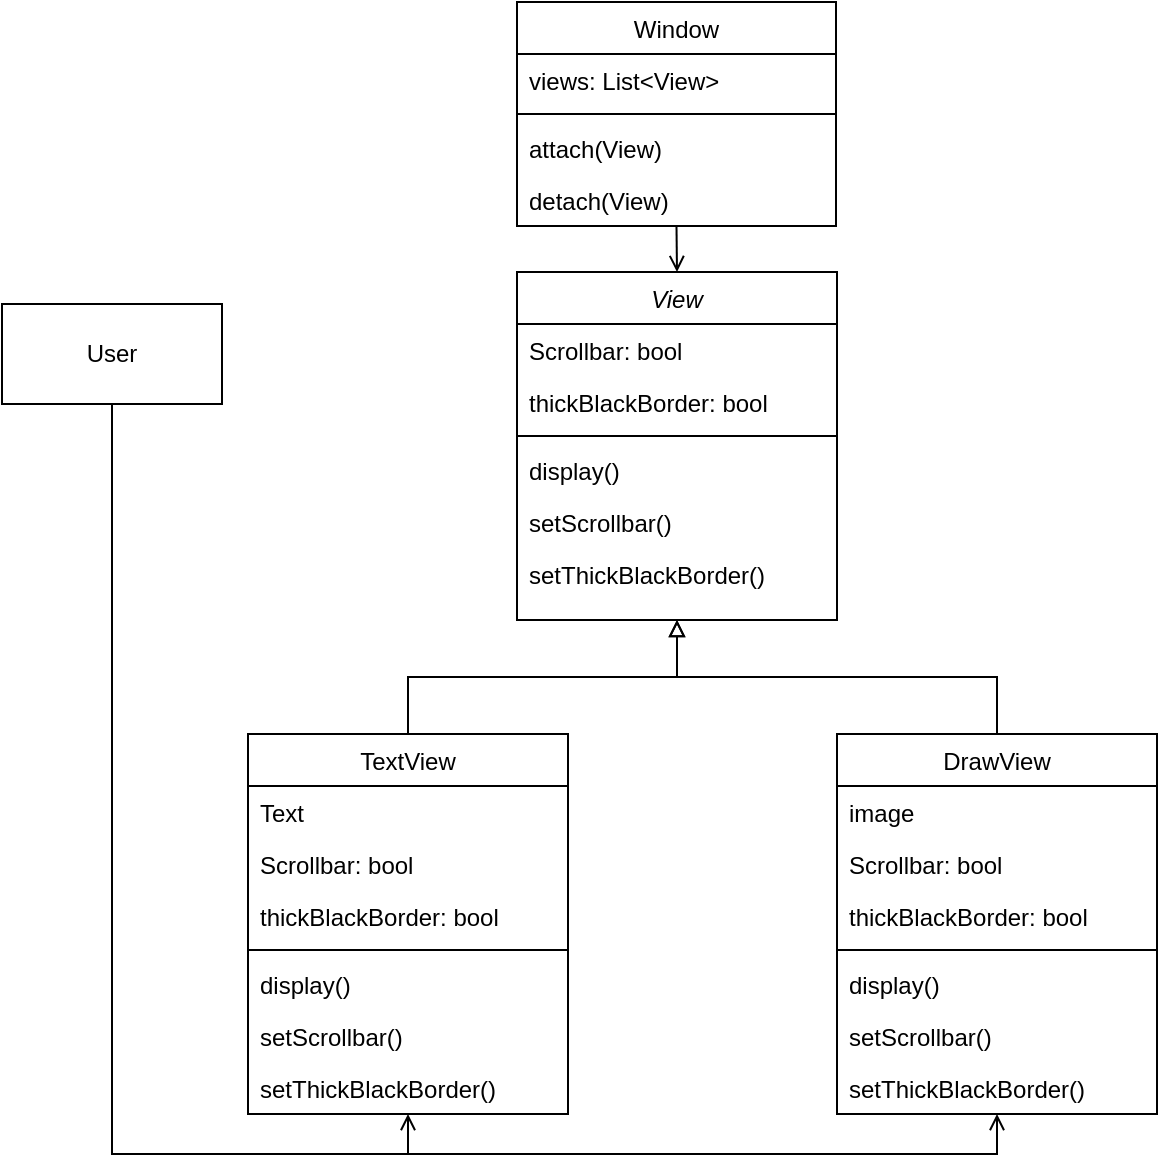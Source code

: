 <mxfile version="21.2.3" type="github">
  <diagram id="C5RBs43oDa-KdzZeNtuy" name="Page-1">
    <mxGraphModel dx="734" dy="582" grid="0" gridSize="10" guides="1" tooltips="1" connect="1" arrows="1" fold="1" page="1" pageScale="1" pageWidth="827" pageHeight="1169" math="0" shadow="0">
      <root>
        <mxCell id="WIyWlLk6GJQsqaUBKTNV-0" />
        <mxCell id="WIyWlLk6GJQsqaUBKTNV-1" parent="WIyWlLk6GJQsqaUBKTNV-0" />
        <mxCell id="Nr7kIT6_98lTkHRtGs4z-55" style="edgeStyle=orthogonalEdgeStyle;rounded=0;orthogonalLoop=1;jettySize=auto;html=1;exitX=0.5;exitY=0;exitDx=0;exitDy=0;entryX=0.5;entryY=1;entryDx=0;entryDy=0;endArrow=block;endFill=0;" edge="1" parent="WIyWlLk6GJQsqaUBKTNV-1" source="zkfFHV4jXpPFQw0GAbJ--0" target="Nr7kIT6_98lTkHRtGs4z-47">
          <mxGeometry relative="1" as="geometry" />
        </mxCell>
        <mxCell id="zkfFHV4jXpPFQw0GAbJ--0" value="TextView" style="swimlane;fontStyle=0;align=center;verticalAlign=top;childLayout=stackLayout;horizontal=1;startSize=26;horizontalStack=0;resizeParent=1;resizeLast=0;collapsible=1;marginBottom=0;rounded=0;shadow=0;strokeWidth=1;" parent="WIyWlLk6GJQsqaUBKTNV-1" vertex="1">
          <mxGeometry x="146" y="459" width="160" height="190" as="geometry">
            <mxRectangle x="146" y="459" width="160" height="26" as="alternateBounds" />
          </mxGeometry>
        </mxCell>
        <mxCell id="zkfFHV4jXpPFQw0GAbJ--1" value="Text" style="text;align=left;verticalAlign=top;spacingLeft=4;spacingRight=4;overflow=hidden;rotatable=0;points=[[0,0.5],[1,0.5]];portConstraint=eastwest;" parent="zkfFHV4jXpPFQw0GAbJ--0" vertex="1">
          <mxGeometry y="26" width="160" height="26" as="geometry" />
        </mxCell>
        <mxCell id="Nr7kIT6_98lTkHRtGs4z-10" value="Scrollbar: bool" style="text;align=left;verticalAlign=top;spacingLeft=4;spacingRight=4;overflow=hidden;rotatable=0;points=[[0,0.5],[1,0.5]];portConstraint=eastwest;" vertex="1" parent="zkfFHV4jXpPFQw0GAbJ--0">
          <mxGeometry y="52" width="160" height="26" as="geometry" />
        </mxCell>
        <mxCell id="Nr7kIT6_98lTkHRtGs4z-12" value="thickBlackBorder: bool" style="text;align=left;verticalAlign=top;spacingLeft=4;spacingRight=4;overflow=hidden;rotatable=0;points=[[0,0.5],[1,0.5]];portConstraint=eastwest;" vertex="1" parent="zkfFHV4jXpPFQw0GAbJ--0">
          <mxGeometry y="78" width="160" height="26" as="geometry" />
        </mxCell>
        <mxCell id="zkfFHV4jXpPFQw0GAbJ--4" value="" style="line;html=1;strokeWidth=1;align=left;verticalAlign=middle;spacingTop=-1;spacingLeft=3;spacingRight=3;rotatable=0;labelPosition=right;points=[];portConstraint=eastwest;" parent="zkfFHV4jXpPFQw0GAbJ--0" vertex="1">
          <mxGeometry y="104" width="160" height="8" as="geometry" />
        </mxCell>
        <mxCell id="zkfFHV4jXpPFQw0GAbJ--5" value="display()" style="text;align=left;verticalAlign=top;spacingLeft=4;spacingRight=4;overflow=hidden;rotatable=0;points=[[0,0.5],[1,0.5]];portConstraint=eastwest;" parent="zkfFHV4jXpPFQw0GAbJ--0" vertex="1">
          <mxGeometry y="112" width="160" height="26" as="geometry" />
        </mxCell>
        <mxCell id="Nr7kIT6_98lTkHRtGs4z-11" value="setScrollbar()" style="text;align=left;verticalAlign=top;spacingLeft=4;spacingRight=4;overflow=hidden;rotatable=0;points=[[0,0.5],[1,0.5]];portConstraint=eastwest;" vertex="1" parent="zkfFHV4jXpPFQw0GAbJ--0">
          <mxGeometry y="138" width="160" height="26" as="geometry" />
        </mxCell>
        <mxCell id="Nr7kIT6_98lTkHRtGs4z-13" value="setThickBlackBorder()" style="text;align=left;verticalAlign=top;spacingLeft=4;spacingRight=4;overflow=hidden;rotatable=0;points=[[0,0.5],[1,0.5]];portConstraint=eastwest;" vertex="1" parent="zkfFHV4jXpPFQw0GAbJ--0">
          <mxGeometry y="164" width="160" height="26" as="geometry" />
        </mxCell>
        <mxCell id="Nr7kIT6_98lTkHRtGs4z-57" style="edgeStyle=orthogonalEdgeStyle;rounded=0;orthogonalLoop=1;jettySize=auto;html=1;exitX=0.5;exitY=1;exitDx=0;exitDy=0;entryX=0.5;entryY=0;entryDx=0;entryDy=0;endArrow=open;endFill=0;" edge="1" parent="WIyWlLk6GJQsqaUBKTNV-1" source="Nr7kIT6_98lTkHRtGs4z-5" target="Nr7kIT6_98lTkHRtGs4z-47">
          <mxGeometry relative="1" as="geometry" />
        </mxCell>
        <mxCell id="Nr7kIT6_98lTkHRtGs4z-5" value="Window" style="swimlane;fontStyle=0;align=center;verticalAlign=top;childLayout=stackLayout;horizontal=1;startSize=26;horizontalStack=0;resizeParent=1;resizeLast=0;collapsible=1;marginBottom=0;rounded=0;shadow=0;strokeWidth=1;" vertex="1" parent="WIyWlLk6GJQsqaUBKTNV-1">
          <mxGeometry x="280.5" y="93" width="159.5" height="112" as="geometry">
            <mxRectangle x="154" y="67" width="160" height="26" as="alternateBounds" />
          </mxGeometry>
        </mxCell>
        <mxCell id="Nr7kIT6_98lTkHRtGs4z-6" value="views: List&lt;View&gt;" style="text;align=left;verticalAlign=top;spacingLeft=4;spacingRight=4;overflow=hidden;rotatable=0;points=[[0,0.5],[1,0.5]];portConstraint=eastwest;" vertex="1" parent="Nr7kIT6_98lTkHRtGs4z-5">
          <mxGeometry y="26" width="159.5" height="26" as="geometry" />
        </mxCell>
        <mxCell id="Nr7kIT6_98lTkHRtGs4z-63" value="" style="line;html=1;strokeWidth=1;align=left;verticalAlign=middle;spacingTop=-1;spacingLeft=3;spacingRight=3;rotatable=0;labelPosition=right;points=[];portConstraint=eastwest;" vertex="1" parent="Nr7kIT6_98lTkHRtGs4z-5">
          <mxGeometry y="52" width="159.5" height="8" as="geometry" />
        </mxCell>
        <mxCell id="Nr7kIT6_98lTkHRtGs4z-62" value="attach(View)" style="text;align=left;verticalAlign=top;spacingLeft=4;spacingRight=4;overflow=hidden;rotatable=0;points=[[0,0.5],[1,0.5]];portConstraint=eastwest;" vertex="1" parent="Nr7kIT6_98lTkHRtGs4z-5">
          <mxGeometry y="60" width="159.5" height="26" as="geometry" />
        </mxCell>
        <mxCell id="Nr7kIT6_98lTkHRtGs4z-64" value="detach(View)" style="text;align=left;verticalAlign=top;spacingLeft=4;spacingRight=4;overflow=hidden;rotatable=0;points=[[0,0.5],[1,0.5]];portConstraint=eastwest;" vertex="1" parent="Nr7kIT6_98lTkHRtGs4z-5">
          <mxGeometry y="86" width="159.5" height="26" as="geometry" />
        </mxCell>
        <mxCell id="Nr7kIT6_98lTkHRtGs4z-56" style="edgeStyle=orthogonalEdgeStyle;rounded=0;orthogonalLoop=1;jettySize=auto;html=1;exitX=0.5;exitY=0;exitDx=0;exitDy=0;entryX=0.5;entryY=1;entryDx=0;entryDy=0;endArrow=block;endFill=0;" edge="1" parent="WIyWlLk6GJQsqaUBKTNV-1" source="Nr7kIT6_98lTkHRtGs4z-14" target="Nr7kIT6_98lTkHRtGs4z-47">
          <mxGeometry relative="1" as="geometry" />
        </mxCell>
        <mxCell id="Nr7kIT6_98lTkHRtGs4z-14" value="DrawView" style="swimlane;fontStyle=0;align=center;verticalAlign=top;childLayout=stackLayout;horizontal=1;startSize=26;horizontalStack=0;resizeParent=1;resizeLast=0;collapsible=1;marginBottom=0;rounded=0;shadow=0;strokeWidth=1;" vertex="1" parent="WIyWlLk6GJQsqaUBKTNV-1">
          <mxGeometry x="440.5" y="459" width="160" height="190" as="geometry">
            <mxRectangle x="440.5" y="459" width="160" height="26" as="alternateBounds" />
          </mxGeometry>
        </mxCell>
        <mxCell id="Nr7kIT6_98lTkHRtGs4z-15" value="image" style="text;align=left;verticalAlign=top;spacingLeft=4;spacingRight=4;overflow=hidden;rotatable=0;points=[[0,0.5],[1,0.5]];portConstraint=eastwest;" vertex="1" parent="Nr7kIT6_98lTkHRtGs4z-14">
          <mxGeometry y="26" width="160" height="26" as="geometry" />
        </mxCell>
        <mxCell id="Nr7kIT6_98lTkHRtGs4z-16" value="Scrollbar: bool" style="text;align=left;verticalAlign=top;spacingLeft=4;spacingRight=4;overflow=hidden;rotatable=0;points=[[0,0.5],[1,0.5]];portConstraint=eastwest;" vertex="1" parent="Nr7kIT6_98lTkHRtGs4z-14">
          <mxGeometry y="52" width="160" height="26" as="geometry" />
        </mxCell>
        <mxCell id="Nr7kIT6_98lTkHRtGs4z-17" value="thickBlackBorder: bool" style="text;align=left;verticalAlign=top;spacingLeft=4;spacingRight=4;overflow=hidden;rotatable=0;points=[[0,0.5],[1,0.5]];portConstraint=eastwest;" vertex="1" parent="Nr7kIT6_98lTkHRtGs4z-14">
          <mxGeometry y="78" width="160" height="26" as="geometry" />
        </mxCell>
        <mxCell id="Nr7kIT6_98lTkHRtGs4z-18" value="" style="line;html=1;strokeWidth=1;align=left;verticalAlign=middle;spacingTop=-1;spacingLeft=3;spacingRight=3;rotatable=0;labelPosition=right;points=[];portConstraint=eastwest;" vertex="1" parent="Nr7kIT6_98lTkHRtGs4z-14">
          <mxGeometry y="104" width="160" height="8" as="geometry" />
        </mxCell>
        <mxCell id="Nr7kIT6_98lTkHRtGs4z-19" value="display()" style="text;align=left;verticalAlign=top;spacingLeft=4;spacingRight=4;overflow=hidden;rotatable=0;points=[[0,0.5],[1,0.5]];portConstraint=eastwest;" vertex="1" parent="Nr7kIT6_98lTkHRtGs4z-14">
          <mxGeometry y="112" width="160" height="26" as="geometry" />
        </mxCell>
        <mxCell id="Nr7kIT6_98lTkHRtGs4z-20" value="setScrollbar()" style="text;align=left;verticalAlign=top;spacingLeft=4;spacingRight=4;overflow=hidden;rotatable=0;points=[[0,0.5],[1,0.5]];portConstraint=eastwest;" vertex="1" parent="Nr7kIT6_98lTkHRtGs4z-14">
          <mxGeometry y="138" width="160" height="26" as="geometry" />
        </mxCell>
        <mxCell id="Nr7kIT6_98lTkHRtGs4z-21" value="setThickBlackBorder()" style="text;align=left;verticalAlign=top;spacingLeft=4;spacingRight=4;overflow=hidden;rotatable=0;points=[[0,0.5],[1,0.5]];portConstraint=eastwest;" vertex="1" parent="Nr7kIT6_98lTkHRtGs4z-14">
          <mxGeometry y="164" width="160" height="26" as="geometry" />
        </mxCell>
        <mxCell id="Nr7kIT6_98lTkHRtGs4z-47" value="View" style="swimlane;fontStyle=2;align=center;verticalAlign=top;childLayout=stackLayout;horizontal=1;startSize=26;horizontalStack=0;resizeParent=1;resizeLast=0;collapsible=1;marginBottom=0;rounded=0;shadow=0;strokeWidth=1;" vertex="1" parent="WIyWlLk6GJQsqaUBKTNV-1">
          <mxGeometry x="280.5" y="228" width="160" height="174" as="geometry">
            <mxRectangle x="496" y="61" width="160" height="26" as="alternateBounds" />
          </mxGeometry>
        </mxCell>
        <mxCell id="Nr7kIT6_98lTkHRtGs4z-49" value="Scrollbar: bool" style="text;align=left;verticalAlign=top;spacingLeft=4;spacingRight=4;overflow=hidden;rotatable=0;points=[[0,0.5],[1,0.5]];portConstraint=eastwest;" vertex="1" parent="Nr7kIT6_98lTkHRtGs4z-47">
          <mxGeometry y="26" width="160" height="26" as="geometry" />
        </mxCell>
        <mxCell id="Nr7kIT6_98lTkHRtGs4z-50" value="thickBlackBorder: bool" style="text;align=left;verticalAlign=top;spacingLeft=4;spacingRight=4;overflow=hidden;rotatable=0;points=[[0,0.5],[1,0.5]];portConstraint=eastwest;" vertex="1" parent="Nr7kIT6_98lTkHRtGs4z-47">
          <mxGeometry y="52" width="160" height="26" as="geometry" />
        </mxCell>
        <mxCell id="Nr7kIT6_98lTkHRtGs4z-51" value="" style="line;html=1;strokeWidth=1;align=left;verticalAlign=middle;spacingTop=-1;spacingLeft=3;spacingRight=3;rotatable=0;labelPosition=right;points=[];portConstraint=eastwest;" vertex="1" parent="Nr7kIT6_98lTkHRtGs4z-47">
          <mxGeometry y="78" width="160" height="8" as="geometry" />
        </mxCell>
        <mxCell id="Nr7kIT6_98lTkHRtGs4z-52" value="display()" style="text;align=left;verticalAlign=top;spacingLeft=4;spacingRight=4;overflow=hidden;rotatable=0;points=[[0,0.5],[1,0.5]];portConstraint=eastwest;" vertex="1" parent="Nr7kIT6_98lTkHRtGs4z-47">
          <mxGeometry y="86" width="160" height="26" as="geometry" />
        </mxCell>
        <mxCell id="Nr7kIT6_98lTkHRtGs4z-53" value="setScrollbar()" style="text;align=left;verticalAlign=top;spacingLeft=4;spacingRight=4;overflow=hidden;rotatable=0;points=[[0,0.5],[1,0.5]];portConstraint=eastwest;" vertex="1" parent="Nr7kIT6_98lTkHRtGs4z-47">
          <mxGeometry y="112" width="160" height="26" as="geometry" />
        </mxCell>
        <mxCell id="Nr7kIT6_98lTkHRtGs4z-54" value="setThickBlackBorder()" style="text;align=left;verticalAlign=top;spacingLeft=4;spacingRight=4;overflow=hidden;rotatable=0;points=[[0,0.5],[1,0.5]];portConstraint=eastwest;" vertex="1" parent="Nr7kIT6_98lTkHRtGs4z-47">
          <mxGeometry y="138" width="160" height="26" as="geometry" />
        </mxCell>
        <mxCell id="Nr7kIT6_98lTkHRtGs4z-60" style="edgeStyle=orthogonalEdgeStyle;rounded=0;orthogonalLoop=1;jettySize=auto;html=1;exitX=0.5;exitY=1;exitDx=0;exitDy=0;entryX=0.5;entryY=1;entryDx=0;entryDy=0;endArrow=open;endFill=0;" edge="1" parent="WIyWlLk6GJQsqaUBKTNV-1" source="Nr7kIT6_98lTkHRtGs4z-58" target="zkfFHV4jXpPFQw0GAbJ--0">
          <mxGeometry relative="1" as="geometry" />
        </mxCell>
        <mxCell id="Nr7kIT6_98lTkHRtGs4z-61" style="edgeStyle=orthogonalEdgeStyle;rounded=0;orthogonalLoop=1;jettySize=auto;html=1;exitX=0.5;exitY=1;exitDx=0;exitDy=0;entryX=0.5;entryY=1;entryDx=0;entryDy=0;endArrow=open;endFill=0;" edge="1" parent="WIyWlLk6GJQsqaUBKTNV-1" source="Nr7kIT6_98lTkHRtGs4z-58" target="Nr7kIT6_98lTkHRtGs4z-14">
          <mxGeometry relative="1" as="geometry" />
        </mxCell>
        <mxCell id="Nr7kIT6_98lTkHRtGs4z-58" value="User" style="html=1;whiteSpace=wrap;" vertex="1" parent="WIyWlLk6GJQsqaUBKTNV-1">
          <mxGeometry x="23" y="244" width="110" height="50" as="geometry" />
        </mxCell>
      </root>
    </mxGraphModel>
  </diagram>
</mxfile>
